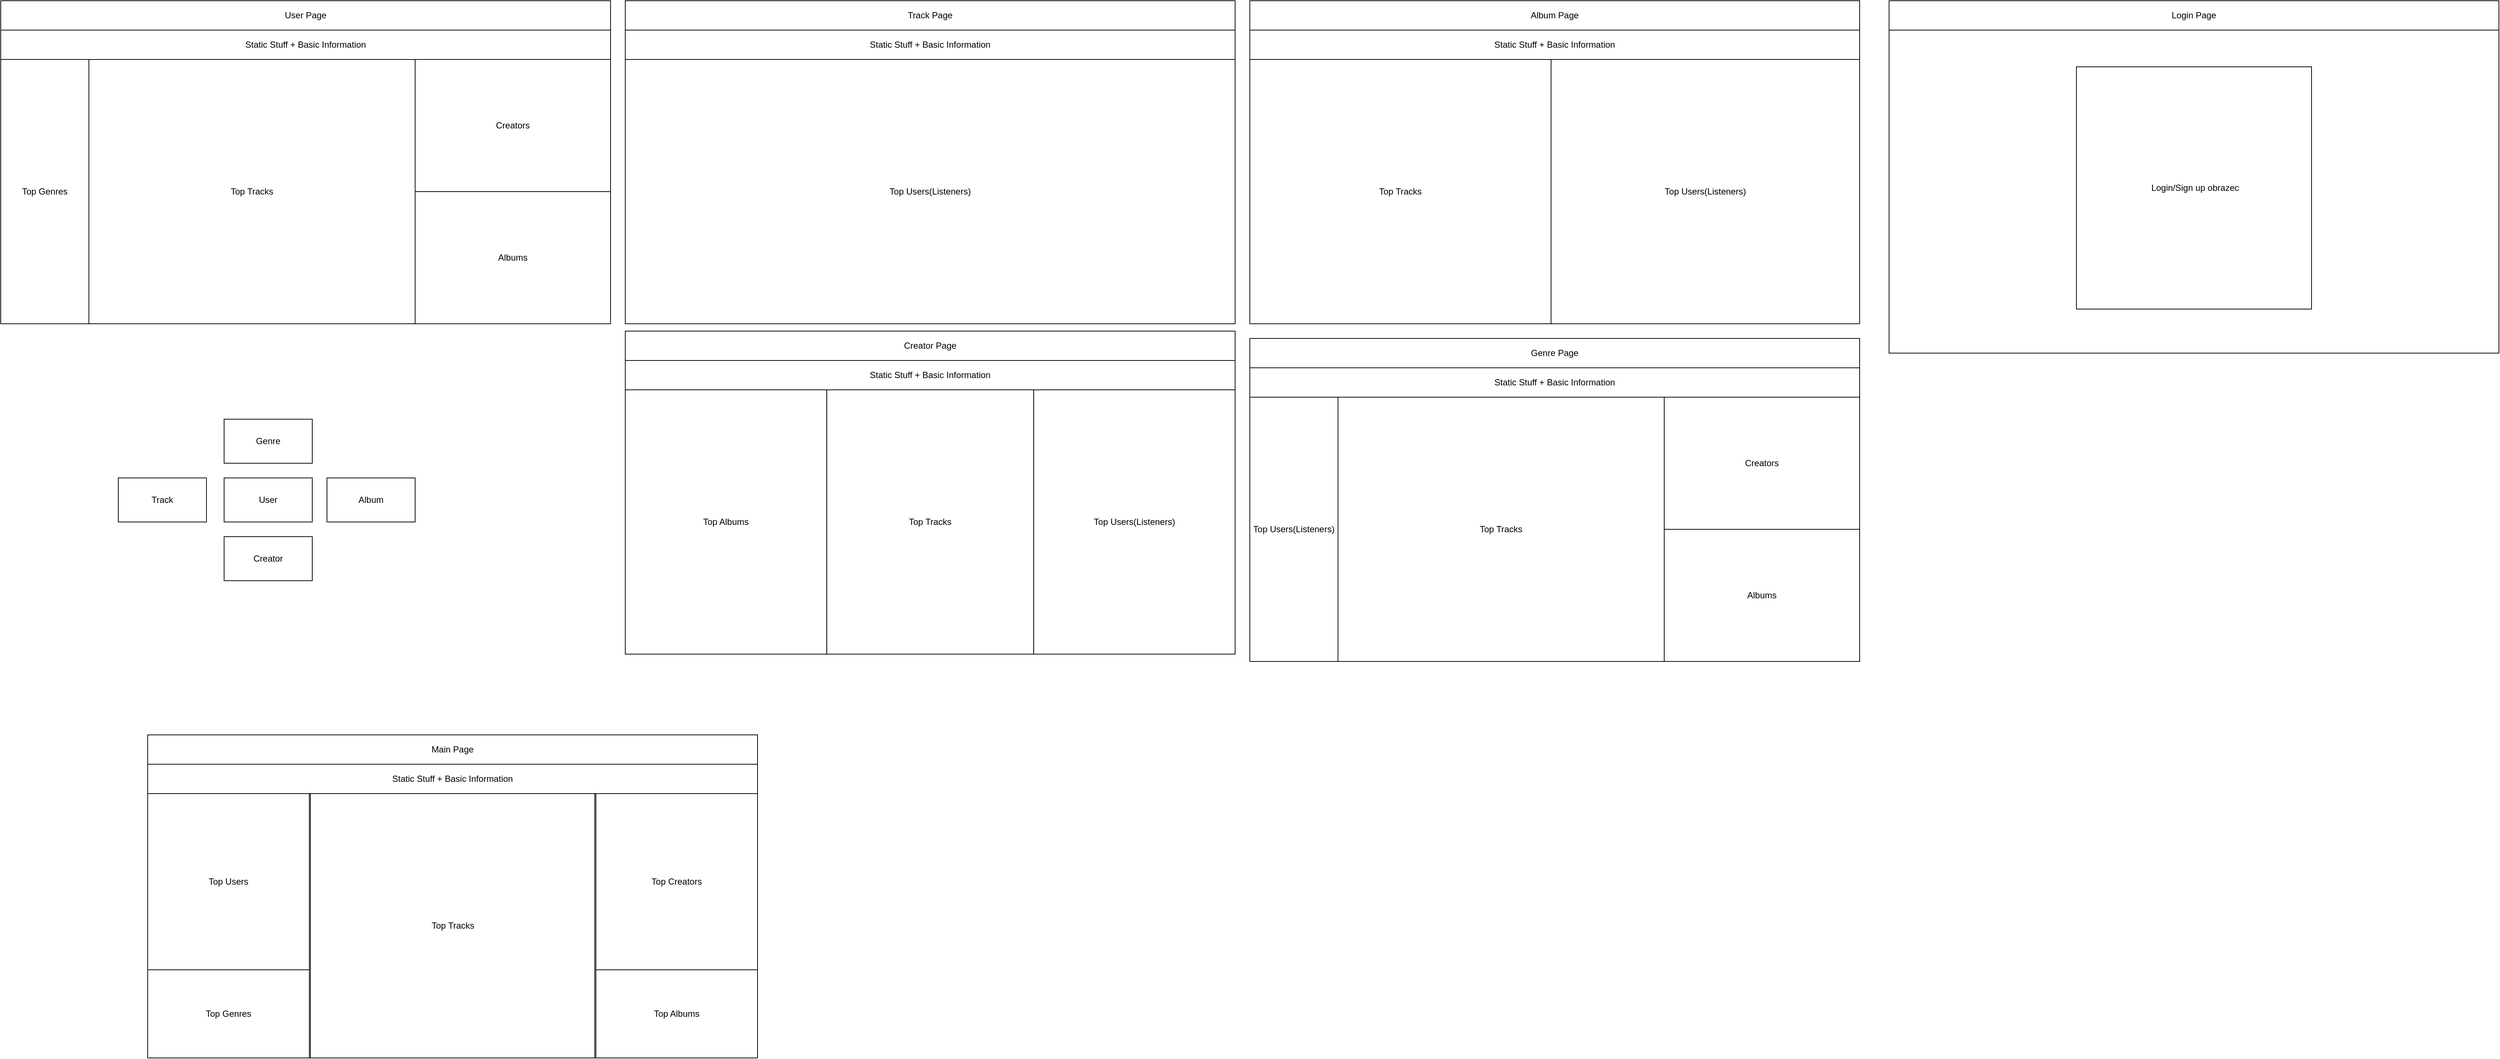 <mxfile version="26.2.4">
  <diagram name="Page-1" id="Q9-1I_g1rsCJmoO4rFUp">
    <mxGraphModel dx="2991" dy="1413" grid="1" gridSize="10" guides="1" tooltips="1" connect="1" arrows="1" fold="1" page="1" pageScale="1" pageWidth="827" pageHeight="1169" math="0" shadow="0">
      <root>
        <mxCell id="0" />
        <mxCell id="1" parent="0" />
        <mxCell id="uJpShLV4zQBpKt44rVRt-1" value="Track" style="rounded=0;whiteSpace=wrap;html=1;" parent="1" vertex="1">
          <mxGeometry x="160" y="650" width="120" height="60" as="geometry" />
        </mxCell>
        <mxCell id="uJpShLV4zQBpKt44rVRt-2" value="Album" style="rounded=0;whiteSpace=wrap;html=1;" parent="1" vertex="1">
          <mxGeometry x="444" y="650" width="120" height="60" as="geometry" />
        </mxCell>
        <mxCell id="uJpShLV4zQBpKt44rVRt-3" value="Creator" style="rounded=0;whiteSpace=wrap;html=1;" parent="1" vertex="1">
          <mxGeometry x="304" y="730" width="120" height="60" as="geometry" />
        </mxCell>
        <mxCell id="uJpShLV4zQBpKt44rVRt-4" value="User" style="rounded=0;whiteSpace=wrap;html=1;" parent="1" vertex="1">
          <mxGeometry x="304" y="650" width="120" height="60" as="geometry" />
        </mxCell>
        <mxCell id="uJpShLV4zQBpKt44rVRt-5" value="Genre" style="rounded=0;whiteSpace=wrap;html=1;" parent="1" vertex="1">
          <mxGeometry x="304" y="570" width="120" height="60" as="geometry" />
        </mxCell>
        <mxCell id="uJpShLV4zQBpKt44rVRt-11" value="" style="rounded=0;whiteSpace=wrap;html=1;" parent="1" vertex="1">
          <mxGeometry width="830" height="440" as="geometry" />
        </mxCell>
        <mxCell id="uJpShLV4zQBpKt44rVRt-12" value="User Page" style="rounded=0;whiteSpace=wrap;html=1;" parent="1" vertex="1">
          <mxGeometry width="830" height="40" as="geometry" />
        </mxCell>
        <mxCell id="uJpShLV4zQBpKt44rVRt-13" value="Static Stuff + Basic Information" style="rounded=0;whiteSpace=wrap;html=1;" parent="1" vertex="1">
          <mxGeometry y="40" width="830" height="40" as="geometry" />
        </mxCell>
        <mxCell id="uJpShLV4zQBpKt44rVRt-14" value="Top Tracks" style="rounded=0;whiteSpace=wrap;html=1;" parent="1" vertex="1">
          <mxGeometry x="120" y="80" width="444" height="360" as="geometry" />
        </mxCell>
        <mxCell id="uJpShLV4zQBpKt44rVRt-16" value="Albums" style="rounded=0;whiteSpace=wrap;html=1;" parent="1" vertex="1">
          <mxGeometry x="564" y="260" width="266" height="180" as="geometry" />
        </mxCell>
        <mxCell id="uJpShLV4zQBpKt44rVRt-17" value="Top Genres" style="rounded=0;whiteSpace=wrap;html=1;" parent="1" vertex="1">
          <mxGeometry y="80" width="120" height="360" as="geometry" />
        </mxCell>
        <mxCell id="uJpShLV4zQBpKt44rVRt-20" value="Creators" style="rounded=0;whiteSpace=wrap;html=1;" parent="1" vertex="1">
          <mxGeometry x="564" y="80" width="266" height="180" as="geometry" />
        </mxCell>
        <mxCell id="uJpShLV4zQBpKt44rVRt-21" value="" style="rounded=0;whiteSpace=wrap;html=1;" parent="1" vertex="1">
          <mxGeometry x="850" width="830" height="440" as="geometry" />
        </mxCell>
        <mxCell id="uJpShLV4zQBpKt44rVRt-22" value="Track Page" style="rounded=0;whiteSpace=wrap;html=1;" parent="1" vertex="1">
          <mxGeometry x="850" width="830" height="40" as="geometry" />
        </mxCell>
        <mxCell id="uJpShLV4zQBpKt44rVRt-23" value="Static Stuff + Basic Information" style="rounded=0;whiteSpace=wrap;html=1;" parent="1" vertex="1">
          <mxGeometry x="850" y="40" width="830" height="40" as="geometry" />
        </mxCell>
        <mxCell id="uJpShLV4zQBpKt44rVRt-24" value="Top Users(Listeners)" style="rounded=0;whiteSpace=wrap;html=1;" parent="1" vertex="1">
          <mxGeometry x="850" y="80" width="830" height="360" as="geometry" />
        </mxCell>
        <mxCell id="uJpShLV4zQBpKt44rVRt-28" value="" style="rounded=0;whiteSpace=wrap;html=1;" parent="1" vertex="1">
          <mxGeometry x="850" y="450" width="830" height="440" as="geometry" />
        </mxCell>
        <mxCell id="uJpShLV4zQBpKt44rVRt-29" value="Creator Page" style="rounded=0;whiteSpace=wrap;html=1;" parent="1" vertex="1">
          <mxGeometry x="850" y="450" width="830" height="40" as="geometry" />
        </mxCell>
        <mxCell id="uJpShLV4zQBpKt44rVRt-30" value="Static Stuff + Basic Information" style="rounded=0;whiteSpace=wrap;html=1;" parent="1" vertex="1">
          <mxGeometry x="850" y="490" width="830" height="40" as="geometry" />
        </mxCell>
        <mxCell id="uJpShLV4zQBpKt44rVRt-31" value="Top Tracks" style="rounded=0;whiteSpace=wrap;html=1;" parent="1" vertex="1">
          <mxGeometry x="1124.16" y="530" width="281.69" height="360" as="geometry" />
        </mxCell>
        <mxCell id="uJpShLV4zQBpKt44rVRt-39" value="Top Users(Listeners)" style="rounded=0;whiteSpace=wrap;html=1;" parent="1" vertex="1">
          <mxGeometry x="1405.85" y="530" width="274.15" height="360" as="geometry" />
        </mxCell>
        <mxCell id="uJpShLV4zQBpKt44rVRt-40" value="Top Albums" style="rounded=0;whiteSpace=wrap;html=1;" parent="1" vertex="1">
          <mxGeometry x="850.0" y="530" width="274.15" height="360" as="geometry" />
        </mxCell>
        <mxCell id="o_gWd8t8G-Tca-b676zo-1" value="" style="rounded=0;whiteSpace=wrap;html=1;" parent="1" vertex="1">
          <mxGeometry x="1700" width="830" height="440" as="geometry" />
        </mxCell>
        <mxCell id="o_gWd8t8G-Tca-b676zo-2" value="Album Page" style="rounded=0;whiteSpace=wrap;html=1;" parent="1" vertex="1">
          <mxGeometry x="1700" width="830" height="40" as="geometry" />
        </mxCell>
        <mxCell id="o_gWd8t8G-Tca-b676zo-3" value="Static Stuff + Basic Information" style="rounded=0;whiteSpace=wrap;html=1;" parent="1" vertex="1">
          <mxGeometry x="1700" y="40" width="830" height="40" as="geometry" />
        </mxCell>
        <mxCell id="o_gWd8t8G-Tca-b676zo-5" value="Top Tracks" style="rounded=0;whiteSpace=wrap;html=1;" parent="1" vertex="1">
          <mxGeometry x="1700" y="80" width="410" height="360" as="geometry" />
        </mxCell>
        <mxCell id="o_gWd8t8G-Tca-b676zo-7" value="Top Users(Listeners)" style="rounded=0;whiteSpace=wrap;html=1;" parent="1" vertex="1">
          <mxGeometry x="2110" y="80" width="420" height="360" as="geometry" />
        </mxCell>
        <mxCell id="o_gWd8t8G-Tca-b676zo-8" value="" style="rounded=0;whiteSpace=wrap;html=1;" parent="1" vertex="1">
          <mxGeometry x="1700" y="460" width="830" height="440" as="geometry" />
        </mxCell>
        <mxCell id="o_gWd8t8G-Tca-b676zo-9" value="Genre Page" style="rounded=0;whiteSpace=wrap;html=1;" parent="1" vertex="1">
          <mxGeometry x="1700" y="460" width="830" height="40" as="geometry" />
        </mxCell>
        <mxCell id="o_gWd8t8G-Tca-b676zo-10" value="Static Stuff + Basic Information" style="rounded=0;whiteSpace=wrap;html=1;" parent="1" vertex="1">
          <mxGeometry x="1700" y="500" width="830" height="40" as="geometry" />
        </mxCell>
        <mxCell id="o_gWd8t8G-Tca-b676zo-15" value="Top Tracks" style="rounded=0;whiteSpace=wrap;html=1;" parent="1" vertex="1">
          <mxGeometry x="1820" y="540" width="444" height="360" as="geometry" />
        </mxCell>
        <mxCell id="o_gWd8t8G-Tca-b676zo-16" value="Albums" style="rounded=0;whiteSpace=wrap;html=1;" parent="1" vertex="1">
          <mxGeometry x="2264" y="720" width="266" height="180" as="geometry" />
        </mxCell>
        <mxCell id="o_gWd8t8G-Tca-b676zo-17" value="Top Users(Listeners)" style="rounded=0;whiteSpace=wrap;html=1;" parent="1" vertex="1">
          <mxGeometry x="1700" y="540" width="120" height="360" as="geometry" />
        </mxCell>
        <mxCell id="o_gWd8t8G-Tca-b676zo-18" value="Creators" style="rounded=0;whiteSpace=wrap;html=1;" parent="1" vertex="1">
          <mxGeometry x="2264" y="540" width="266" height="180" as="geometry" />
        </mxCell>
        <mxCell id="gGGF-UB4RHVttJ8b3BJr-1" value="" style="rounded=0;whiteSpace=wrap;html=1;" vertex="1" parent="1">
          <mxGeometry x="2570" y="40" width="830" height="440" as="geometry" />
        </mxCell>
        <mxCell id="gGGF-UB4RHVttJ8b3BJr-2" value="Login Page" style="rounded=0;whiteSpace=wrap;html=1;" vertex="1" parent="1">
          <mxGeometry x="2570" width="830" height="40" as="geometry" />
        </mxCell>
        <mxCell id="gGGF-UB4RHVttJ8b3BJr-6" value="&amp;nbsp;Login/Sign up obrazec" style="rounded=0;whiteSpace=wrap;html=1;" vertex="1" parent="1">
          <mxGeometry x="2825" y="90" width="320" height="330" as="geometry" />
        </mxCell>
        <mxCell id="gGGF-UB4RHVttJ8b3BJr-8" value="" style="rounded=0;whiteSpace=wrap;html=1;" vertex="1" parent="1">
          <mxGeometry x="200" y="1000" width="830" height="440" as="geometry" />
        </mxCell>
        <mxCell id="gGGF-UB4RHVttJ8b3BJr-9" value="Main Page" style="rounded=0;whiteSpace=wrap;html=1;" vertex="1" parent="1">
          <mxGeometry x="200" y="1000" width="830" height="40" as="geometry" />
        </mxCell>
        <mxCell id="gGGF-UB4RHVttJ8b3BJr-10" value="Static Stuff + Basic Information" style="rounded=0;whiteSpace=wrap;html=1;" vertex="1" parent="1">
          <mxGeometry x="200" y="1040" width="830" height="40" as="geometry" />
        </mxCell>
        <mxCell id="gGGF-UB4RHVttJ8b3BJr-11" value="Top Tracks" style="rounded=0;whiteSpace=wrap;html=1;" vertex="1" parent="1">
          <mxGeometry x="421.5" y="1080" width="387" height="360" as="geometry" />
        </mxCell>
        <mxCell id="gGGF-UB4RHVttJ8b3BJr-13" value="Top Genres" style="rounded=0;whiteSpace=wrap;html=1;" vertex="1" parent="1">
          <mxGeometry x="200" y="1320" width="220" height="120" as="geometry" />
        </mxCell>
        <mxCell id="gGGF-UB4RHVttJ8b3BJr-14" value="Top Users" style="rounded=0;whiteSpace=wrap;html=1;" vertex="1" parent="1">
          <mxGeometry x="200" y="1080" width="220" height="240" as="geometry" />
        </mxCell>
        <mxCell id="gGGF-UB4RHVttJ8b3BJr-15" value="Top Creators" style="rounded=0;whiteSpace=wrap;html=1;" vertex="1" parent="1">
          <mxGeometry x="810" y="1080" width="220" height="240" as="geometry" />
        </mxCell>
        <mxCell id="gGGF-UB4RHVttJ8b3BJr-16" value="Top Albums" style="rounded=0;whiteSpace=wrap;html=1;" vertex="1" parent="1">
          <mxGeometry x="810" y="1320" width="220" height="120" as="geometry" />
        </mxCell>
      </root>
    </mxGraphModel>
  </diagram>
</mxfile>
